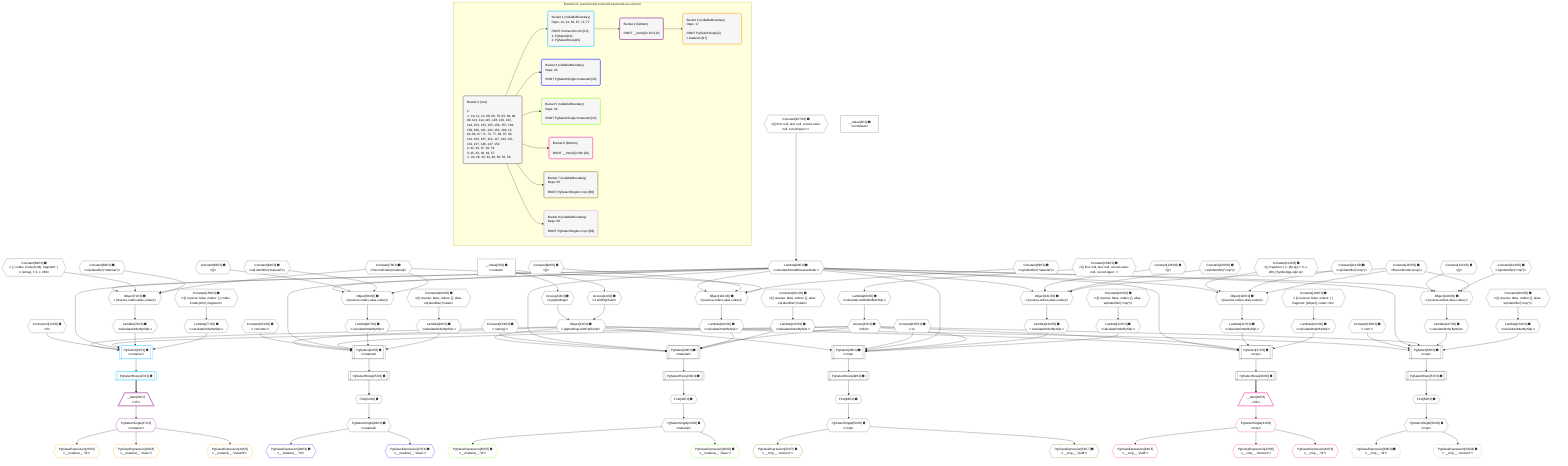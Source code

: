 %%{init: {'themeVariables': { 'fontSize': '12px'}}}%%
graph TD
    classDef path fill:#eee,stroke:#000,color:#000
    classDef plan fill:#fff,stroke-width:1px,color:#000
    classDef itemplan fill:#fff,stroke-width:2px,color:#000
    classDef unbatchedplan fill:#dff,stroke-width:1px,color:#000
    classDef sideeffectplan fill:#fcc,stroke-width:2px,color:#000
    classDef bucket fill:#f6f6f6,color:#000,stroke-width:2px,text-align:left


    %% plan dependencies
    PgSelect22[["PgSelect[22∈0] ➊<br />ᐸmaterialᐳ"]]:::plan
    Object12{{"Object[12∈0] ➊<br />ᐸ{pgSettings,withPgClient}ᐳ"}}:::plan
    Constant153{{"Constant[153∈0] ➊<br />ᐸ'concrete'ᐳ"}}:::plan
    Lambda63{{"Lambda[63∈0] ➊<br />ᐸcalculateShouldReverseOrderᐳ"}}:::plan
    Access67{{"Access[67∈0] ➊<br />ᐸ66.0ᐳ"}}:::plan
    Lambda87{{"Lambda[87∈0] ➊<br />ᐸcalculateOrderBySQLᐳ"}}:::plan
    Lambda92{{"Lambda[92∈0] ➊<br />ᐸcalculateOrderBySQLᐳ"}}:::plan
    Object12 & Constant153 & Lambda63 & Access67 & Lambda87 & Lambda92 --> PgSelect22
    PgSelect30[["PgSelect[30∈0] ➊<br />ᐸmaterialᐳ"]]:::plan
    Constant154{{"Constant[154∈0] ➊<br />ᐸ'spongy'ᐳ"}}:::plan
    Lambda102{{"Lambda[102∈0] ➊<br />ᐸcalculateOrderBySQLᐳ"}}:::plan
    Lambda107{{"Lambda[107∈0] ➊<br />ᐸcalculateOrderBySQLᐳ"}}:::plan
    Object12 & Constant154 & Lambda63 & Access67 & Lambda102 & Lambda107 --> PgSelect30
    PgSelect46[["PgSelect[46∈0] ➊<br />ᐸcropᐳ"]]:::plan
    Constant155{{"Constant[155∈0] ➊<br />ᐸ1ᐳ"}}:::plan
    Lambda132{{"Lambda[132∈0] ➊<br />ᐸcalculateOrderBySQLᐳ"}}:::plan
    Lambda137{{"Lambda[137∈0] ➊<br />ᐸcalculateOrderBySQLᐳ"}}:::plan
    Object12 & Constant155 & Lambda63 & Access67 & Lambda132 & Lambda137 --> PgSelect46
    PgSelect54[["PgSelect[54∈0] ➊<br />ᐸcropᐳ"]]:::plan
    Constant156{{"Constant[156∈0] ➊<br />ᐸ'corn'ᐳ"}}:::plan
    Lambda147{{"Lambda[147∈0] ➊<br />ᐸcalculateOrderBySQLᐳ"}}:::plan
    Lambda152{{"Lambda[152∈0] ➊<br />ᐸcalculateOrderBySQLᐳ"}}:::plan
    Object12 & Constant156 & Lambda63 & Access67 & Lambda147 & Lambda152 --> PgSelect54
    PgSelect37[["PgSelect[37∈0] ➊<br />ᐸcropᐳ"]]:::plan
    Lambda117{{"Lambda[117∈0] ➊<br />ᐸcalculateOrderBySQLᐳ"}}:::plan
    Lambda122{{"Lambda[122∈0] ➊<br />ᐸcalculateOrderBySQLᐳ"}}:::plan
    Object12 & Lambda63 & Access67 & Lambda117 & Lambda122 --> PgSelect37
    Object71{{"Object[71∈0] ➊<br />ᐸ{reverse,orders,alias,codec}ᐳ"}}:::plan
    Constant68{{"Constant[68∈0] ➊<br />ᐸ[ { codec: Codec(int4), fragment: { n: [Array], f: 0, c: 266ᐳ"}}:::plan
    Constant69{{"Constant[69∈0] ➊<br />ᐸsql.identifier(”material”)ᐳ"}}:::plan
    Constant70{{"Constant[70∈0] ➊<br />ᐸRecordCodec(material)ᐳ"}}:::plan
    Lambda63 & Constant68 & Constant69 & Constant70 --> Object71
    Object86{{"Object[86∈0] ➊<br />ᐸ{reverse,orders,alias,codec}ᐳ"}}:::plan
    Constant83{{"Constant[83∈0] ➊<br />ᐸ[]ᐳ"}}:::plan
    Constant84{{"Constant[84∈0] ➊<br />ᐸsql.identifier(”material”)ᐳ"}}:::plan
    Lambda63 & Constant83 & Constant84 & Constant70 --> Object86
    Object101{{"Object[101∈0] ➊<br />ᐸ{reverse,orders,alias,codec}ᐳ"}}:::plan
    Constant98{{"Constant[98∈0] ➊<br />ᐸ[]ᐳ"}}:::plan
    Constant99{{"Constant[99∈0] ➊<br />ᐸsql.identifier(”material”)ᐳ"}}:::plan
    Lambda63 & Constant98 & Constant99 & Constant70 --> Object101
    Object116{{"Object[116∈0] ➊<br />ᐸ{reverse,orders,alias,codec}ᐳ"}}:::plan
    Constant113{{"Constant[113∈0] ➊<br />ᐸ[ { fragment: { n: [Array], f: 0, c: 266, [Symbol(pg-sql2-tyᐳ"}}:::plan
    Constant114{{"Constant[114∈0] ➊<br />ᐸsql.identifier(”crop”)ᐳ"}}:::plan
    Constant115{{"Constant[115∈0] ➊<br />ᐸRecordCodec(crop)ᐳ"}}:::plan
    Lambda63 & Constant113 & Constant114 & Constant115 --> Object116
    Object131{{"Object[131∈0] ➊<br />ᐸ{reverse,orders,alias,codec}ᐳ"}}:::plan
    Constant128{{"Constant[128∈0] ➊<br />ᐸ[]ᐳ"}}:::plan
    Constant129{{"Constant[129∈0] ➊<br />ᐸsql.identifier(”crop”)ᐳ"}}:::plan
    Lambda63 & Constant128 & Constant129 & Constant115 --> Object131
    Object146{{"Object[146∈0] ➊<br />ᐸ{reverse,orders,alias,codec}ᐳ"}}:::plan
    Constant143{{"Constant[143∈0] ➊<br />ᐸ[]ᐳ"}}:::plan
    Constant144{{"Constant[144∈0] ➊<br />ᐸsql.identifier(”crop”)ᐳ"}}:::plan
    Lambda63 & Constant143 & Constant144 & Constant115 --> Object146
    Access10{{"Access[10∈0] ➊<br />ᐸ2.pgSettingsᐳ"}}:::plan
    Access11{{"Access[11∈0] ➊<br />ᐸ2.withPgClientᐳ"}}:::plan
    Access10 & Access11 --> Object12
    __Value2["__Value[2∈0] ➊<br />ᐸcontextᐳ"]:::plan
    __Value2 --> Access10
    __Value2 --> Access11
    First24{{"First[24∈0] ➊"}}:::plan
    PgSelectRows25[["PgSelectRows[25∈0] ➊"]]:::plan
    PgSelectRows25 --> First24
    PgSelect22 --> PgSelectRows25
    PgSelectSingle26{{"PgSelectSingle[26∈0] ➊<br />ᐸmaterialᐳ"}}:::plan
    First24 --> PgSelectSingle26
    First32{{"First[32∈0] ➊"}}:::plan
    PgSelectRows33[["PgSelectRows[33∈0] ➊"]]:::plan
    PgSelectRows33 --> First32
    PgSelect30 --> PgSelectRows33
    PgSelectSingle34{{"PgSelectSingle[34∈0] ➊<br />ᐸmaterialᐳ"}}:::plan
    First32 --> PgSelectSingle34
    PgSelectRows39[["PgSelectRows[39∈0] ➊"]]:::plan
    PgSelect37 --> PgSelectRows39
    First48{{"First[48∈0] ➊"}}:::plan
    PgSelectRows49[["PgSelectRows[49∈0] ➊"]]:::plan
    PgSelectRows49 --> First48
    PgSelect46 --> PgSelectRows49
    PgSelectSingle50{{"PgSelectSingle[50∈0] ➊<br />ᐸcropᐳ"}}:::plan
    First48 --> PgSelectSingle50
    First56{{"First[56∈0] ➊"}}:::plan
    PgSelectRows57[["PgSelectRows[57∈0] ➊"]]:::plan
    PgSelectRows57 --> First56
    PgSelect54 --> PgSelectRows57
    PgSelectSingle58{{"PgSelectSingle[58∈0] ➊<br />ᐸcropᐳ"}}:::plan
    First56 --> PgSelectSingle58
    Constant157{{"Constant[157∈0] ➊<br />ᐸ§{ first: null, last: null, cursorLower: null, cursorUpper: ᐳ"}}:::plan
    Constant157 --> Lambda63
    Lambda66{{"Lambda[66∈0] ➊<br />ᐸcalculateLimitAndOffsetSQLᐳ"}}:::plan
    Constant158{{"Constant[158∈0] ➊<br />ᐸ§{ first: null, last: null, cursorLower: null, cursorUpper: ᐳ"}}:::plan
    Constant158 --> Lambda66
    Lambda66 --> Access67
    Lambda72{{"Lambda[72∈0] ➊<br />ᐸcalculateOrderBySQLᐳ"}}:::plan
    Object71 --> Lambda72
    Lambda77{{"Lambda[77∈0] ➊<br />ᐸcalculateOrderBySQLᐳ"}}:::plan
    Constant159{{"Constant[159∈0] ➊<br />ᐸ§{ reverse: false, orders: [ { codec: Codec(int4), fragment:ᐳ"}}:::plan
    Constant159 --> Lambda77
    Object86 --> Lambda87
    Constant160{{"Constant[160∈0] ➊<br />ᐸ§{ reverse: false, orders: [], alias: sql.identifier(”materiᐳ"}}:::plan
    Constant160 --> Lambda92
    Object101 --> Lambda102
    Constant161{{"Constant[161∈0] ➊<br />ᐸ§{ reverse: false, orders: [], alias: sql.identifier(”materiᐳ"}}:::plan
    Constant161 --> Lambda107
    Object116 --> Lambda117
    Constant162{{"Constant[162∈0] ➊<br />ᐸ§{ reverse: false, orders: [ { fragment: [Object], codec: Coᐳ"}}:::plan
    Constant162 --> Lambda122
    Object131 --> Lambda132
    Constant163{{"Constant[163∈0] ➊<br />ᐸ§{ reverse: false, orders: [], alias: sql.identifier(”crop”)ᐳ"}}:::plan
    Constant163 --> Lambda137
    Object146 --> Lambda147
    Constant164{{"Constant[164∈0] ➊<br />ᐸ§{ reverse: false, orders: [], alias: sql.identifier(”crop”)ᐳ"}}:::plan
    Constant164 --> Lambda152
    __Value4["__Value[4∈0] ➊<br />ᐸrootValueᐳ"]:::plan
    Connection13{{"Connection[13∈0] ➊<br />ᐸ9ᐳ"}}:::plan
    PgSelect14[["PgSelect[14∈1] ➊<br />ᐸmaterialᐳ"]]:::plan
    Object12 & Connection13 & Lambda63 & Access67 & Lambda72 & Lambda77 --> PgSelect14
    PgSelectRows15[["PgSelectRows[15∈1] ➊"]]:::plan
    PgSelect14 --> PgSelectRows15
    __Item16[/"__Item[16∈2]<br />ᐸ15ᐳ"\]:::itemplan
    PgSelectRows15 ==> __Item16
    PgSelectSingle17{{"PgSelectSingle[17∈2]<br />ᐸmaterialᐳ"}}:::plan
    __Item16 --> PgSelectSingle17
    PgClassExpression18{{"PgClassExpression[18∈3]<br />ᐸ__material__.”valueOf”ᐳ"}}:::plan
    PgSelectSingle17 --> PgClassExpression18
    PgClassExpression19{{"PgClassExpression[19∈3]<br />ᐸ__material__.”class”ᐳ"}}:::plan
    PgSelectSingle17 --> PgClassExpression19
    PgClassExpression20{{"PgClassExpression[20∈3]<br />ᐸ__material__.”id”ᐳ"}}:::plan
    PgSelectSingle17 --> PgClassExpression20
    PgClassExpression27{{"PgClassExpression[27∈4] ➊<br />ᐸ__material__.”class”ᐳ"}}:::plan
    PgSelectSingle26 --> PgClassExpression27
    PgClassExpression28{{"PgClassExpression[28∈4] ➊<br />ᐸ__material__.”id”ᐳ"}}:::plan
    PgSelectSingle26 --> PgClassExpression28
    PgClassExpression35{{"PgClassExpression[35∈5] ➊<br />ᐸ__material__.”class”ᐳ"}}:::plan
    PgSelectSingle34 --> PgClassExpression35
    PgClassExpression36{{"PgClassExpression[36∈5] ➊<br />ᐸ__material__.”id”ᐳ"}}:::plan
    PgSelectSingle34 --> PgClassExpression36
    __Item40[/"__Item[40∈6]<br />ᐸ39ᐳ"\]:::itemplan
    PgSelectRows39 ==> __Item40
    PgSelectSingle41{{"PgSelectSingle[41∈6]<br />ᐸcropᐳ"}}:::plan
    __Item40 --> PgSelectSingle41
    PgClassExpression42{{"PgClassExpression[42∈6]<br />ᐸ__crop__.”id”ᐳ"}}:::plan
    PgSelectSingle41 --> PgClassExpression42
    PgClassExpression43{{"PgClassExpression[43∈6]<br />ᐸ__crop__.”amount”ᐳ"}}:::plan
    PgSelectSingle41 --> PgClassExpression43
    PgClassExpression44{{"PgClassExpression[44∈6]<br />ᐸ__crop__.”yield”ᐳ"}}:::plan
    PgSelectSingle41 --> PgClassExpression44
    PgClassExpression51{{"PgClassExpression[51∈7] ➊<br />ᐸ__crop__.”yield”ᐳ"}}:::plan
    PgSelectSingle50 --> PgClassExpression51
    PgClassExpression52{{"PgClassExpression[52∈7] ➊<br />ᐸ__crop__.”amount”ᐳ"}}:::plan
    PgSelectSingle50 --> PgClassExpression52
    PgClassExpression59{{"PgClassExpression[59∈8] ➊<br />ᐸ__crop__.”amount”ᐳ"}}:::plan
    PgSelectSingle58 --> PgClassExpression59
    PgClassExpression60{{"PgClassExpression[60∈8] ➊<br />ᐸ__crop__.”id”ᐳ"}}:::plan
    PgSelectSingle58 --> PgClassExpression60

    %% define steps

    subgraph "Buckets for queries/v4/js-reserved-keywords-as-columns"
    Bucket0("Bucket 0 (root)<br /><br />1: <br />ᐳ: 10, 11, 13, 68, 69, 70, 83, 84, 98, 99, 113, 114, 115, 128, 129, 143, 144, 153, 154, 155, 156, 157, 158, 159, 160, 161, 162, 163, 164, 12, 63, 66, 67, 71, 72, 77, 86, 87, 92, 101, 102, 107, 116, 117, 122, 131, 132, 137, 146, 147, 152<br />2: 22, 30, 37, 46, 54<br />3: 25, 33, 39, 49, 57<br />ᐳ: 24, 26, 32, 34, 48, 50, 56, 58"):::bucket
    classDef bucket0 stroke:#696969
    class Bucket0,__Value2,__Value4,Access10,Access11,Object12,Connection13,PgSelect22,First24,PgSelectRows25,PgSelectSingle26,PgSelect30,First32,PgSelectRows33,PgSelectSingle34,PgSelect37,PgSelectRows39,PgSelect46,First48,PgSelectRows49,PgSelectSingle50,PgSelect54,First56,PgSelectRows57,PgSelectSingle58,Lambda63,Lambda66,Access67,Constant68,Constant69,Constant70,Object71,Lambda72,Lambda77,Constant83,Constant84,Object86,Lambda87,Lambda92,Constant98,Constant99,Object101,Lambda102,Lambda107,Constant113,Constant114,Constant115,Object116,Lambda117,Lambda122,Constant128,Constant129,Object131,Lambda132,Lambda137,Constant143,Constant144,Object146,Lambda147,Lambda152,Constant153,Constant154,Constant155,Constant156,Constant157,Constant158,Constant159,Constant160,Constant161,Constant162,Constant163,Constant164 bucket0
    Bucket1("Bucket 1 (nullableBoundary)<br />Deps: 12, 13, 63, 67, 72, 77<br /><br />ROOT Connectionᐸ9ᐳ[13]<br />1: PgSelect[14]<br />2: PgSelectRows[15]"):::bucket
    classDef bucket1 stroke:#00bfff
    class Bucket1,PgSelect14,PgSelectRows15 bucket1
    Bucket2("Bucket 2 (listItem)<br /><br />ROOT __Item{2}ᐸ15ᐳ[16]"):::bucket
    classDef bucket2 stroke:#7f007f
    class Bucket2,__Item16,PgSelectSingle17 bucket2
    Bucket3("Bucket 3 (nullableBoundary)<br />Deps: 17<br /><br />ROOT PgSelectSingle{2}ᐸmaterialᐳ[17]"):::bucket
    classDef bucket3 stroke:#ffa500
    class Bucket3,PgClassExpression18,PgClassExpression19,PgClassExpression20 bucket3
    Bucket4("Bucket 4 (nullableBoundary)<br />Deps: 26<br /><br />ROOT PgSelectSingleᐸmaterialᐳ[26]"):::bucket
    classDef bucket4 stroke:#0000ff
    class Bucket4,PgClassExpression27,PgClassExpression28 bucket4
    Bucket5("Bucket 5 (nullableBoundary)<br />Deps: 34<br /><br />ROOT PgSelectSingleᐸmaterialᐳ[34]"):::bucket
    classDef bucket5 stroke:#7fff00
    class Bucket5,PgClassExpression35,PgClassExpression36 bucket5
    Bucket6("Bucket 6 (listItem)<br /><br />ROOT __Item{6}ᐸ39ᐳ[40]"):::bucket
    classDef bucket6 stroke:#ff1493
    class Bucket6,__Item40,PgSelectSingle41,PgClassExpression42,PgClassExpression43,PgClassExpression44 bucket6
    Bucket7("Bucket 7 (nullableBoundary)<br />Deps: 50<br /><br />ROOT PgSelectSingleᐸcropᐳ[50]"):::bucket
    classDef bucket7 stroke:#808000
    class Bucket7,PgClassExpression51,PgClassExpression52 bucket7
    Bucket8("Bucket 8 (nullableBoundary)<br />Deps: 58<br /><br />ROOT PgSelectSingleᐸcropᐳ[58]"):::bucket
    classDef bucket8 stroke:#dda0dd
    class Bucket8,PgClassExpression59,PgClassExpression60 bucket8
    Bucket0 --> Bucket1 & Bucket4 & Bucket5 & Bucket6 & Bucket7 & Bucket8
    Bucket1 --> Bucket2
    Bucket2 --> Bucket3
    end